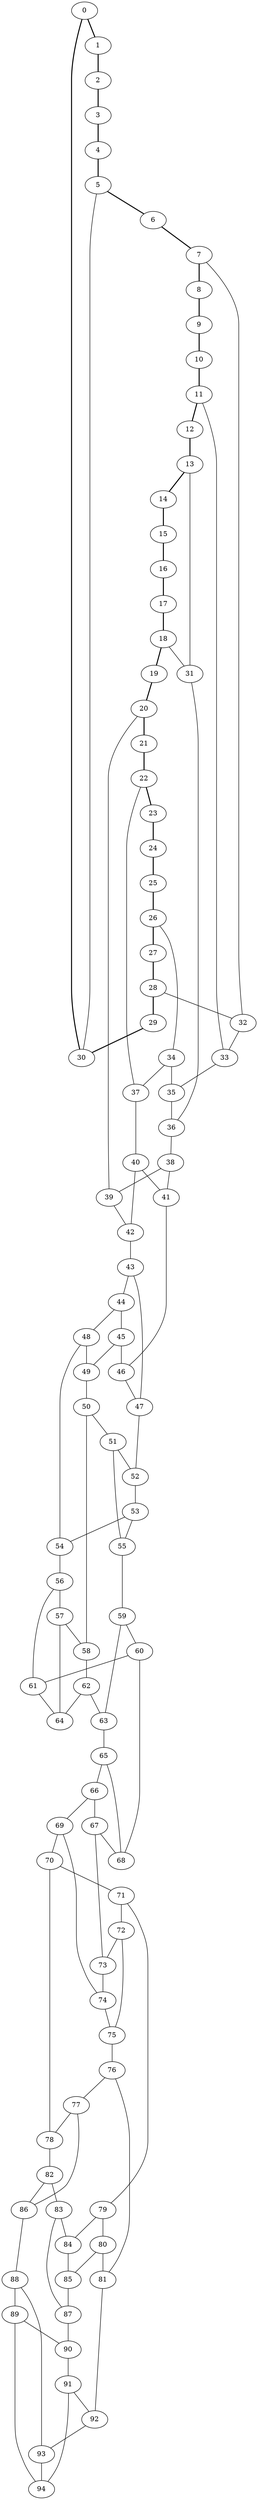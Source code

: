 //Inside of this graph isn't 3-connected
graph G {
0 [ pos = " 21.50,0.00!" ];
0 -- 1[style=bold];
0 -- 30[style=bold];
1 [ pos = " 21.06,4.33!" ];
1 -- 2[style=bold];
2 [ pos = " 19.76,8.48!" ];
2 -- 3[style=bold];
3 [ pos = " 17.65,12.28!" ];
3 -- 4[style=bold];
4 [ pos = " 14.81,15.58!" ];
4 -- 5[style=bold];
5 [ pos = " 11.37,18.25!" ];
5 -- 6[style=bold];
5 -- 30;
6 [ pos = " 7.47,20.16!" ];
6 -- 7[style=bold];
7 [ pos = " 3.26,21.25!" ];
7 -- 8[style=bold];
7 -- 32;
8 [ pos = " -1.09,21.47!" ];
8 -- 9[style=bold];
9 [ pos = " -5.39,20.81!" ];
9 -- 10[style=bold];
10 [ pos = " -9.47,19.30!" ];
10 -- 11[style=bold];
11 [ pos = " -13.16,17.00!" ];
11 -- 12[style=bold];
11 -- 33;
12 [ pos = " -16.31,14.00!" ];
12 -- 13[style=bold];
13 [ pos = " -18.80,10.43!" ];
13 -- 14[style=bold];
13 -- 31;
14 [ pos = " -20.51,6.44!" ];
14 -- 15[style=bold];
15 [ pos = " -21.39,2.18!" ];
15 -- 16[style=bold];
16 [ pos = " -21.39,-2.18!" ];
16 -- 17[style=bold];
17 [ pos = " -20.51,-6.44!" ];
17 -- 18[style=bold];
18 [ pos = " -18.80,-10.43!" ];
18 -- 19[style=bold];
18 -- 31;
19 [ pos = " -16.31,-14.00!" ];
19 -- 20[style=bold];
20 [ pos = " -13.16,-17.00!" ];
20 -- 21[style=bold];
20 -- 39;
21 [ pos = " -9.47,-19.30!" ];
21 -- 22[style=bold];
22 [ pos = " -5.39,-20.81!" ];
22 -- 23[style=bold];
22 -- 37;
23 [ pos = " -1.09,-21.47!" ];
23 -- 24[style=bold];
24 [ pos = " 3.26,-21.25!" ];
24 -- 25[style=bold];
25 [ pos = " 7.47,-20.16!" ];
25 -- 26[style=bold];
26 [ pos = " 11.37,-18.25!" ];
26 -- 27[style=bold];
26 -- 34;
27 [ pos = " 14.81,-15.58!" ];
27 -- 28[style=bold];
28 [ pos = " 17.65,-12.28!" ];
28 -- 29[style=bold];
28 -- 32;
29 [ pos = " 19.76,-8.48!" ];
29 -- 30[style=bold];
30 [ pos = " 21.06,-4.33!" ];
31 -- 36;
32 -- 33;
33 -- 35;
34 -- 35;
34 -- 37;
35 -- 36;
36 -- 38;
37 -- 40;
38 -- 39;
38 -- 41;
39 -- 42;
40 -- 41;
40 -- 42;
41 -- 46;
42 -- 43;
43 -- 44;
43 -- 47;
44 -- 45;
44 -- 48;
45 -- 46;
45 -- 49;
46 -- 47;
47 -- 52;
48 -- 49;
48 -- 54;
49 -- 50;
50 -- 51;
50 -- 58;
51 -- 52;
51 -- 55;
52 -- 53;
53 -- 54;
53 -- 55;
54 -- 56;
55 -- 59;
56 -- 57;
56 -- 61;
57 -- 58;
57 -- 64;
58 -- 62;
59 -- 60;
59 -- 63;
60 -- 61;
60 -- 68;
61 -- 64;
62 -- 63;
62 -- 64;
63 -- 65;
65 -- 66;
65 -- 68;
66 -- 67;
66 -- 69;
67 -- 68;
67 -- 73;
69 -- 70;
69 -- 74;
70 -- 71;
70 -- 78;
71 -- 72;
71 -- 79;
72 -- 73;
72 -- 75;
73 -- 74;
74 -- 75;
75 -- 76;
76 -- 77;
76 -- 81;
77 -- 78;
77 -- 86;
78 -- 82;
79 -- 80;
79 -- 84;
80 -- 81;
80 -- 85;
81 -- 92;
82 -- 83;
82 -- 86;
83 -- 84;
83 -- 87;
84 -- 85;
85 -- 87;
86 -- 88;
87 -- 90;
88 -- 89;
88 -- 93;
89 -- 90;
89 -- 94;
90 -- 91;
91 -- 92;
91 -- 94;
92 -- 93;
93 -- 94;
}
